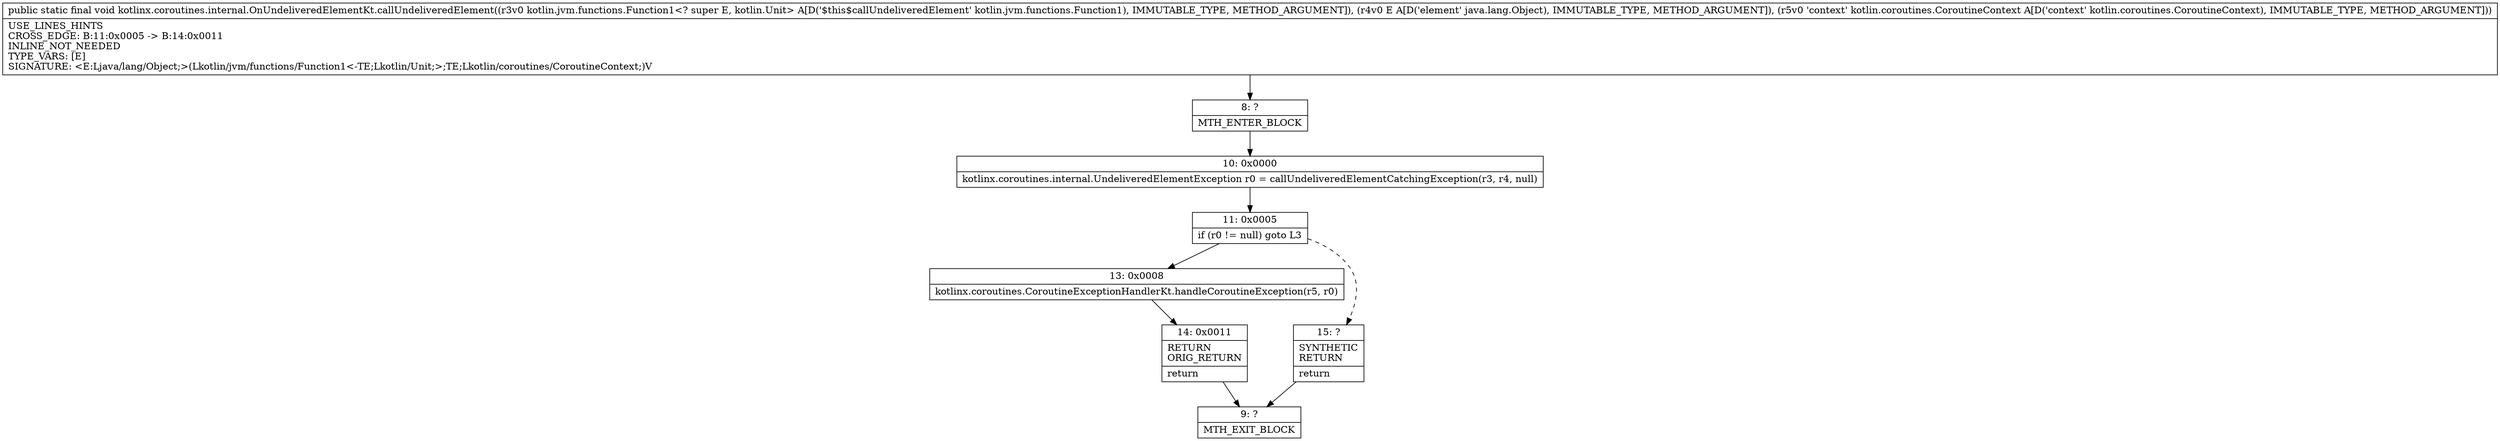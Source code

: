 digraph "CFG forkotlinx.coroutines.internal.OnUndeliveredElementKt.callUndeliveredElement(Lkotlin\/jvm\/functions\/Function1;Ljava\/lang\/Object;Lkotlin\/coroutines\/CoroutineContext;)V" {
Node_8 [shape=record,label="{8\:\ ?|MTH_ENTER_BLOCK\l}"];
Node_10 [shape=record,label="{10\:\ 0x0000|kotlinx.coroutines.internal.UndeliveredElementException r0 = callUndeliveredElementCatchingException(r3, r4, null)\l}"];
Node_11 [shape=record,label="{11\:\ 0x0005|if (r0 != null) goto L3\l}"];
Node_13 [shape=record,label="{13\:\ 0x0008|kotlinx.coroutines.CoroutineExceptionHandlerKt.handleCoroutineException(r5, r0)\l}"];
Node_14 [shape=record,label="{14\:\ 0x0011|RETURN\lORIG_RETURN\l|return\l}"];
Node_9 [shape=record,label="{9\:\ ?|MTH_EXIT_BLOCK\l}"];
Node_15 [shape=record,label="{15\:\ ?|SYNTHETIC\lRETURN\l|return\l}"];
MethodNode[shape=record,label="{public static final void kotlinx.coroutines.internal.OnUndeliveredElementKt.callUndeliveredElement((r3v0 kotlin.jvm.functions.Function1\<? super E, kotlin.Unit\> A[D('$this$callUndeliveredElement' kotlin.jvm.functions.Function1), IMMUTABLE_TYPE, METHOD_ARGUMENT]), (r4v0 E A[D('element' java.lang.Object), IMMUTABLE_TYPE, METHOD_ARGUMENT]), (r5v0 'context' kotlin.coroutines.CoroutineContext A[D('context' kotlin.coroutines.CoroutineContext), IMMUTABLE_TYPE, METHOD_ARGUMENT]))  | USE_LINES_HINTS\lCROSS_EDGE: B:11:0x0005 \-\> B:14:0x0011\lINLINE_NOT_NEEDED\lTYPE_VARS: [E]\lSIGNATURE: \<E:Ljava\/lang\/Object;\>(Lkotlin\/jvm\/functions\/Function1\<\-TE;Lkotlin\/Unit;\>;TE;Lkotlin\/coroutines\/CoroutineContext;)V\l}"];
MethodNode -> Node_8;Node_8 -> Node_10;
Node_10 -> Node_11;
Node_11 -> Node_13;
Node_11 -> Node_15[style=dashed];
Node_13 -> Node_14;
Node_14 -> Node_9;
Node_15 -> Node_9;
}

